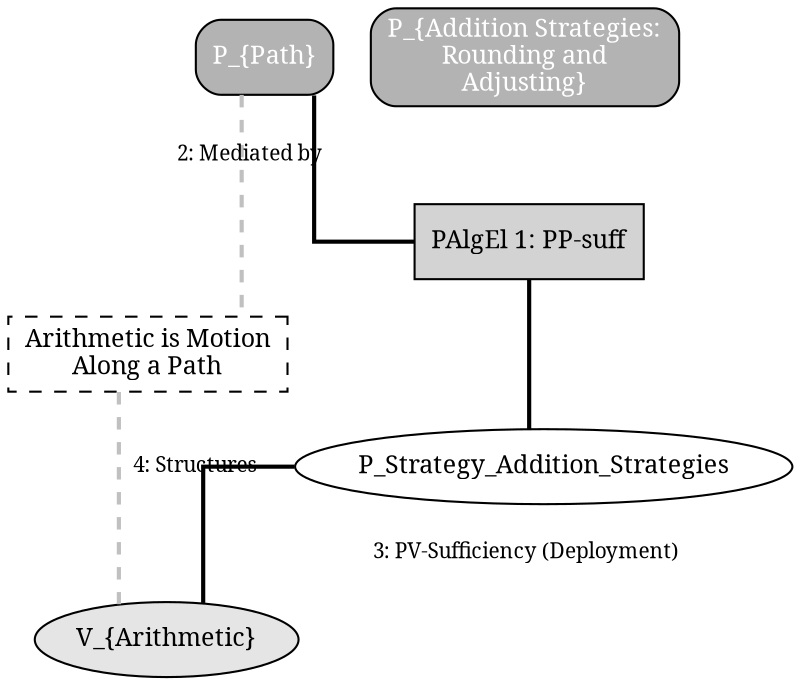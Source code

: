 // MUD for Addition_Strategies:_Rounding_and_Adjusting
digraph {
	graph [rankdir=TB splines=ortho]
	node [fontname=Serif fontsize=12]
	edge [arrowhead=stealth fontname=Serif fontsize=10 penwidth=2.0]
	P_Embodied_Path [label="P_{Path}" fillcolor=gray70 fontcolor=white shape=box style="filled,rounded"]
	"P_Strategy_Addition_Strategies:_Rounding_and_Adjusting" [label="P_{Addition Strategies:\nRounding and\nAdjusting}" fillcolor=gray70 fontcolor=white shape=box style="filled,rounded"]
	V_Arithmetic [label="V_{Arithmetic}" fillcolor=gray90 shape=ellipse style=filled]
	"Arithmetic is Motion Along a Path" [label="Arithmetic is Motion\nAlong a Path" shape=box style=dashed]
	PAlgEl_1 [label="PAlgEl 1: PP-suff" fillcolor=lightgray fontcolor=black shape=box style=filled]
	P_Embodied_Path -> PAlgEl_1 [arrowhead=none color=black style=solid]
	PAlgEl_1 -> P_Strategy_Addition_Strategies:_Rounding_and_Adjusting [color=black style=solid]
	P_Embodied_Path -> "Arithmetic is Motion Along a Path" [label="2: Mediated by" color=gray style=dashed]
	P_Strategy_Addition_Strategies:_Rounding_and_Adjusting -> V_Arithmetic [label="3: PV-Sufficiency (Deployment)" color=black style=solid]
	"Arithmetic is Motion Along a Path" -> V_Arithmetic [label="4: Structures" color=gray style=dashed]
}

